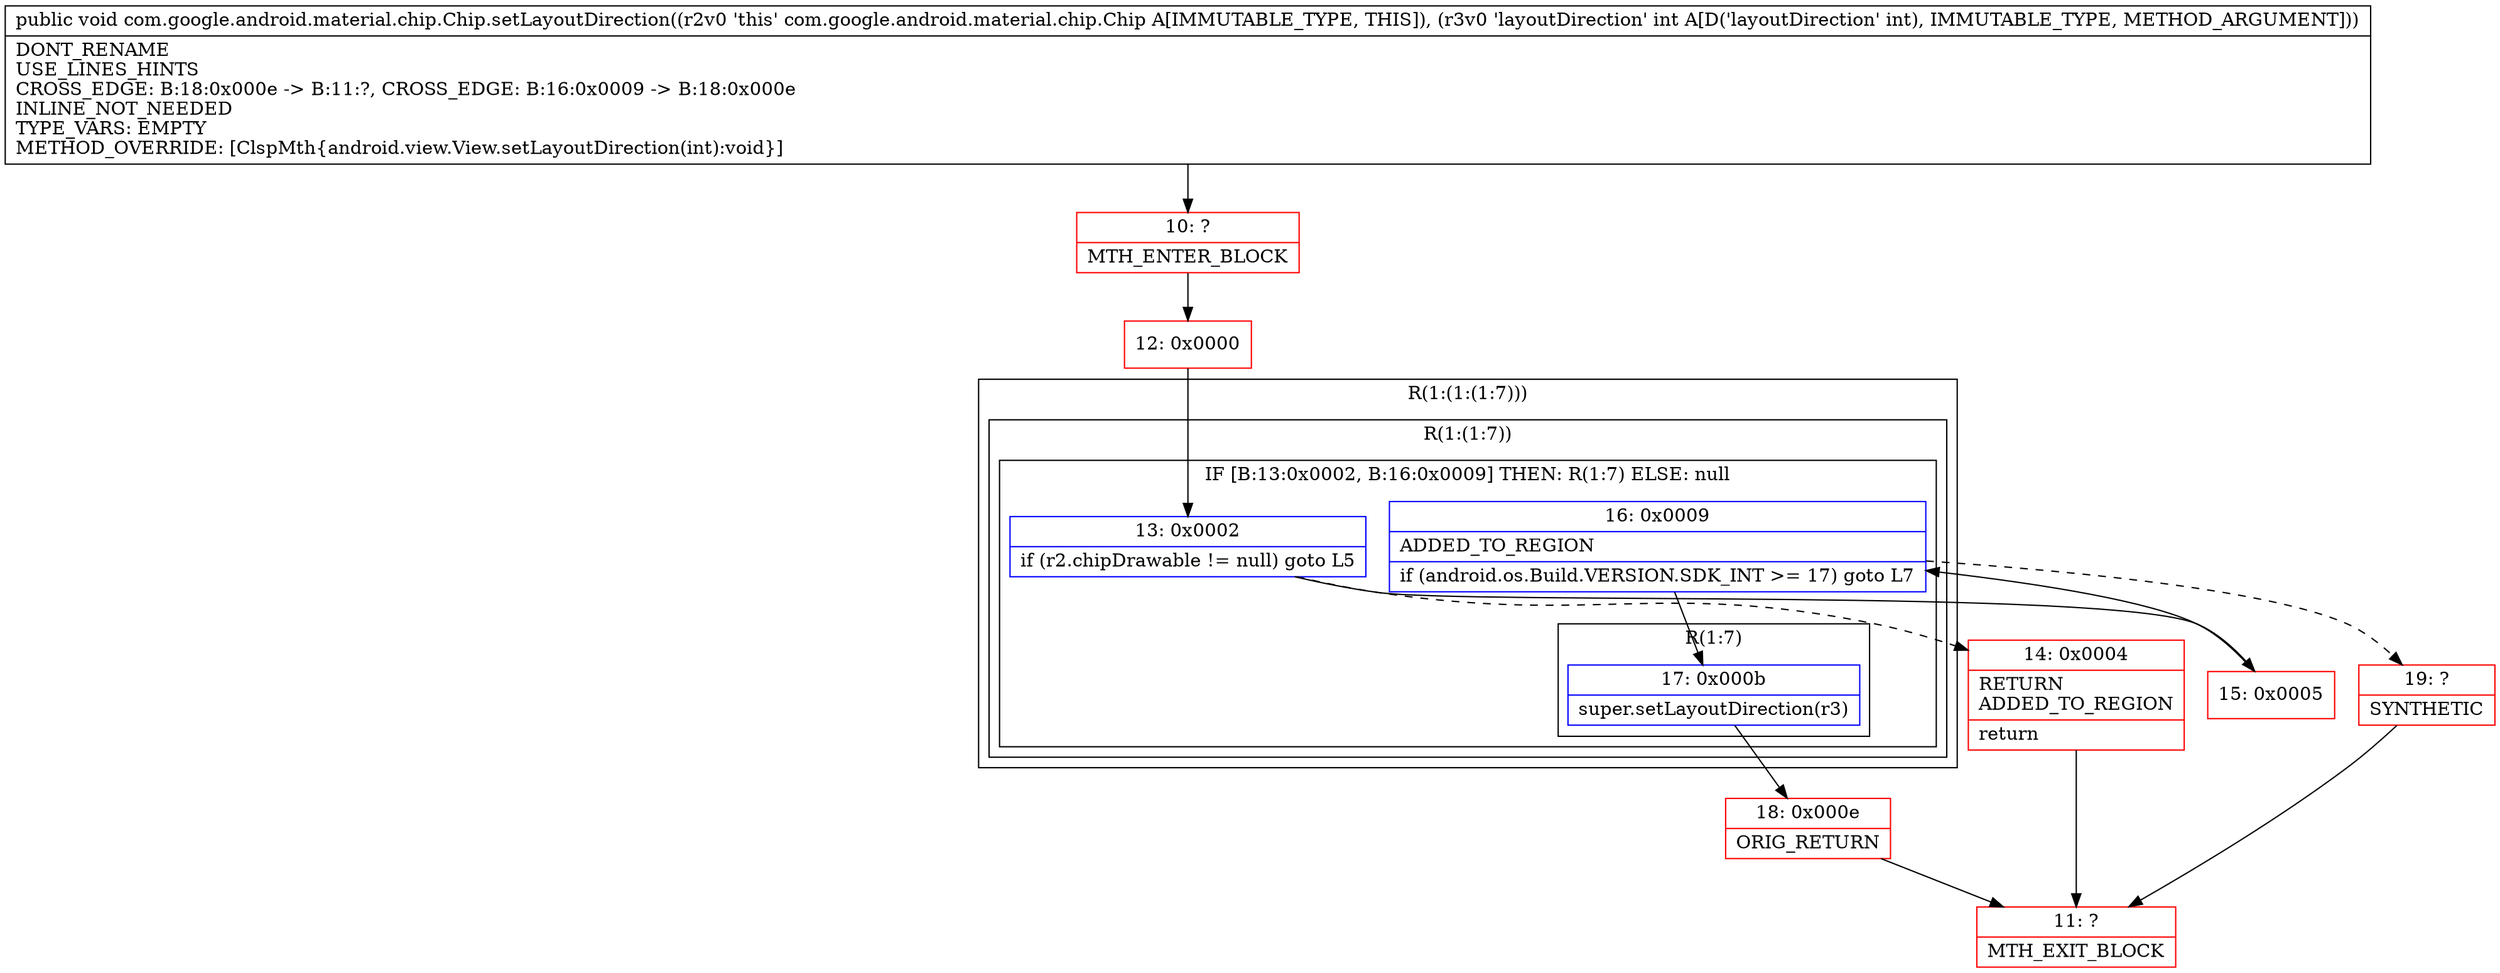 digraph "CFG forcom.google.android.material.chip.Chip.setLayoutDirection(I)V" {
subgraph cluster_Region_342229196 {
label = "R(1:(1:(1:7)))";
node [shape=record,color=blue];
subgraph cluster_Region_1605445043 {
label = "R(1:(1:7))";
node [shape=record,color=blue];
subgraph cluster_IfRegion_782463439 {
label = "IF [B:13:0x0002, B:16:0x0009] THEN: R(1:7) ELSE: null";
node [shape=record,color=blue];
Node_13 [shape=record,label="{13\:\ 0x0002|if (r2.chipDrawable != null) goto L5\l}"];
Node_16 [shape=record,label="{16\:\ 0x0009|ADDED_TO_REGION\l|if (android.os.Build.VERSION.SDK_INT \>= 17) goto L7\l}"];
subgraph cluster_Region_1742228092 {
label = "R(1:7)";
node [shape=record,color=blue];
Node_17 [shape=record,label="{17\:\ 0x000b|super.setLayoutDirection(r3)\l}"];
}
}
}
}
Node_10 [shape=record,color=red,label="{10\:\ ?|MTH_ENTER_BLOCK\l}"];
Node_12 [shape=record,color=red,label="{12\:\ 0x0000}"];
Node_14 [shape=record,color=red,label="{14\:\ 0x0004|RETURN\lADDED_TO_REGION\l|return\l}"];
Node_11 [shape=record,color=red,label="{11\:\ ?|MTH_EXIT_BLOCK\l}"];
Node_15 [shape=record,color=red,label="{15\:\ 0x0005}"];
Node_18 [shape=record,color=red,label="{18\:\ 0x000e|ORIG_RETURN\l}"];
Node_19 [shape=record,color=red,label="{19\:\ ?|SYNTHETIC\l}"];
MethodNode[shape=record,label="{public void com.google.android.material.chip.Chip.setLayoutDirection((r2v0 'this' com.google.android.material.chip.Chip A[IMMUTABLE_TYPE, THIS]), (r3v0 'layoutDirection' int A[D('layoutDirection' int), IMMUTABLE_TYPE, METHOD_ARGUMENT]))  | DONT_RENAME\lUSE_LINES_HINTS\lCROSS_EDGE: B:18:0x000e \-\> B:11:?, CROSS_EDGE: B:16:0x0009 \-\> B:18:0x000e\lINLINE_NOT_NEEDED\lTYPE_VARS: EMPTY\lMETHOD_OVERRIDE: [ClspMth\{android.view.View.setLayoutDirection(int):void\}]\l}"];
MethodNode -> Node_10;Node_13 -> Node_14[style=dashed];
Node_13 -> Node_15;
Node_16 -> Node_17;
Node_16 -> Node_19[style=dashed];
Node_17 -> Node_18;
Node_10 -> Node_12;
Node_12 -> Node_13;
Node_14 -> Node_11;
Node_15 -> Node_16;
Node_18 -> Node_11;
Node_19 -> Node_11;
}

